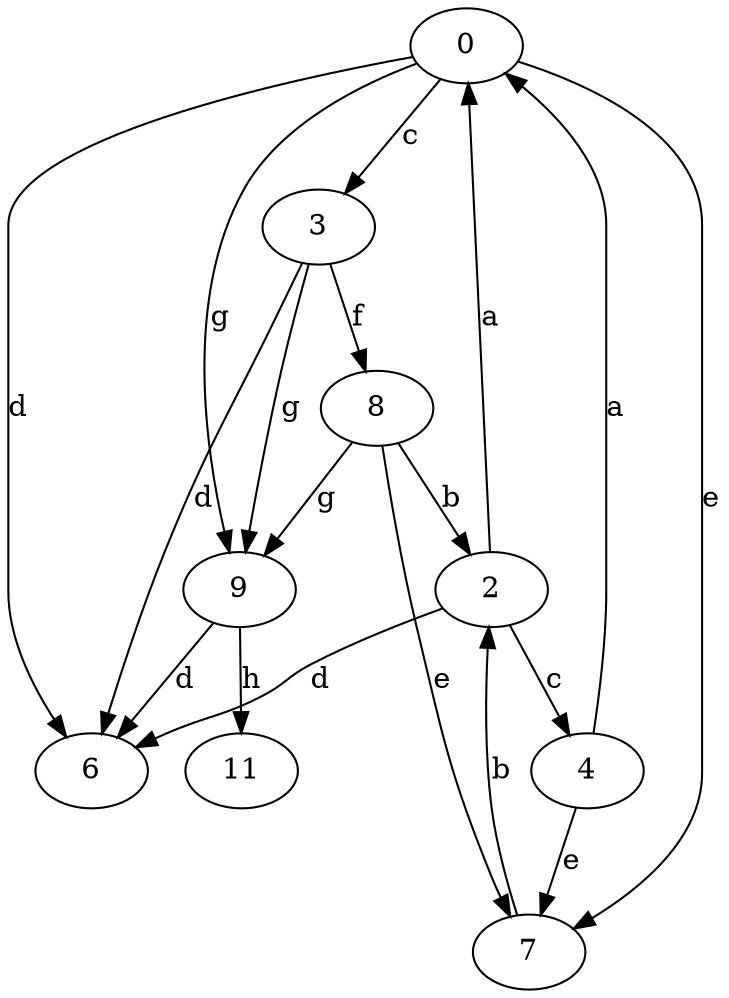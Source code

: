 strict digraph  {
0;
2;
3;
4;
6;
7;
8;
9;
11;
0 -> 3  [label=c];
0 -> 6  [label=d];
0 -> 7  [label=e];
0 -> 9  [label=g];
2 -> 0  [label=a];
2 -> 4  [label=c];
2 -> 6  [label=d];
3 -> 6  [label=d];
3 -> 8  [label=f];
3 -> 9  [label=g];
4 -> 0  [label=a];
4 -> 7  [label=e];
7 -> 2  [label=b];
8 -> 2  [label=b];
8 -> 7  [label=e];
8 -> 9  [label=g];
9 -> 6  [label=d];
9 -> 11  [label=h];
}
